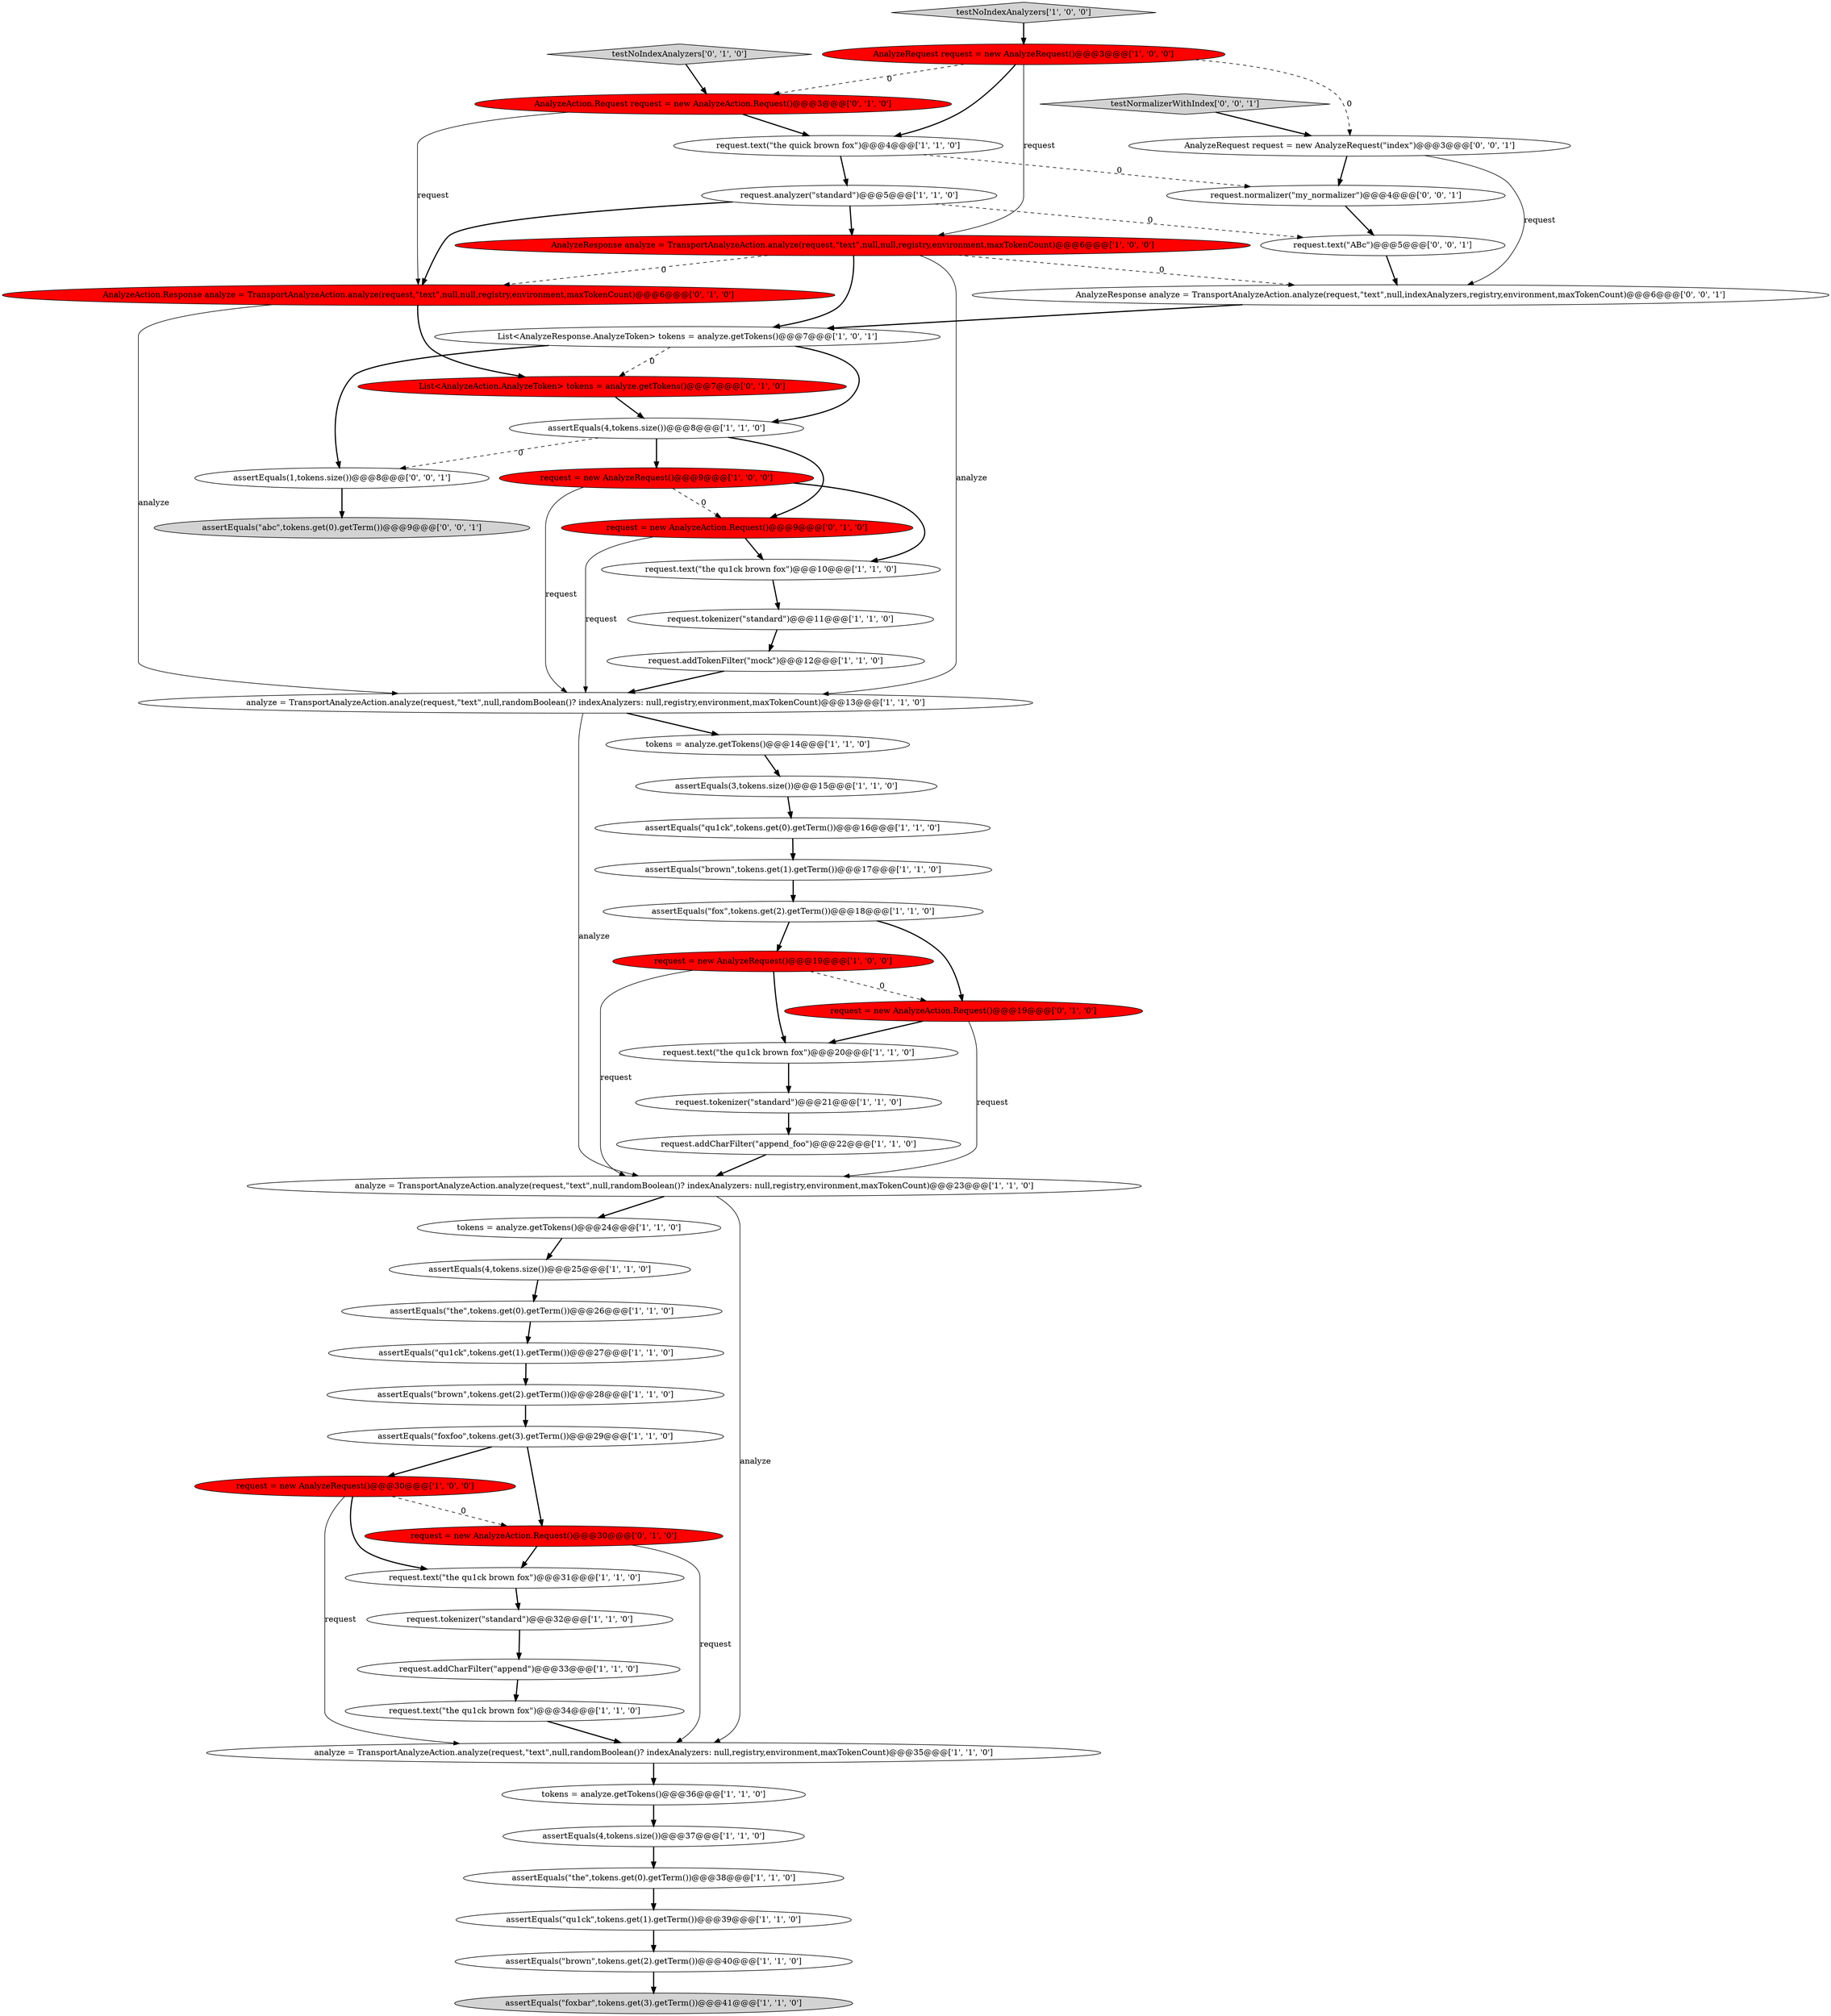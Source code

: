 digraph {
45 [style = filled, label = "request = new AnalyzeAction.Request()@@@19@@@['0', '1', '0']", fillcolor = red, shape = ellipse image = "AAA1AAABBB2BBB"];
53 [style = filled, label = "assertEquals(1,tokens.size())@@@8@@@['0', '0', '1']", fillcolor = white, shape = ellipse image = "AAA0AAABBB3BBB"];
21 [style = filled, label = "request.text(\"the quick brown fox\")@@@4@@@['1', '1', '0']", fillcolor = white, shape = ellipse image = "AAA0AAABBB1BBB"];
42 [style = filled, label = "List<AnalyzeAction.AnalyzeToken> tokens = analyze.getTokens()@@@7@@@['0', '1', '0']", fillcolor = red, shape = ellipse image = "AAA1AAABBB2BBB"];
22 [style = filled, label = "request.addCharFilter(\"append\")@@@33@@@['1', '1', '0']", fillcolor = white, shape = ellipse image = "AAA0AAABBB1BBB"];
38 [style = filled, label = "assertEquals(\"the\",tokens.get(0).getTerm())@@@26@@@['1', '1', '0']", fillcolor = white, shape = ellipse image = "AAA0AAABBB1BBB"];
41 [style = filled, label = "testNoIndexAnalyzers['0', '1', '0']", fillcolor = lightgray, shape = diamond image = "AAA0AAABBB2BBB"];
49 [style = filled, label = "testNormalizerWithIndex['0', '0', '1']", fillcolor = lightgray, shape = diamond image = "AAA0AAABBB3BBB"];
51 [style = filled, label = "request.normalizer(\"my_normalizer\")@@@4@@@['0', '0', '1']", fillcolor = white, shape = ellipse image = "AAA0AAABBB3BBB"];
29 [style = filled, label = "tokens = analyze.getTokens()@@@24@@@['1', '1', '0']", fillcolor = white, shape = ellipse image = "AAA0AAABBB1BBB"];
43 [style = filled, label = "AnalyzeAction.Response analyze = TransportAnalyzeAction.analyze(request,\"text\",null,null,registry,environment,maxTokenCount)@@@6@@@['0', '1', '0']", fillcolor = red, shape = ellipse image = "AAA1AAABBB2BBB"];
36 [style = filled, label = "assertEquals(\"brown\",tokens.get(1).getTerm())@@@17@@@['1', '1', '0']", fillcolor = white, shape = ellipse image = "AAA0AAABBB1BBB"];
46 [style = filled, label = "request = new AnalyzeAction.Request()@@@9@@@['0', '1', '0']", fillcolor = red, shape = ellipse image = "AAA1AAABBB2BBB"];
2 [style = filled, label = "request = new AnalyzeRequest()@@@30@@@['1', '0', '0']", fillcolor = red, shape = ellipse image = "AAA1AAABBB1BBB"];
47 [style = filled, label = "AnalyzeRequest request = new AnalyzeRequest(\"index\")@@@3@@@['0', '0', '1']", fillcolor = white, shape = ellipse image = "AAA0AAABBB3BBB"];
48 [style = filled, label = "assertEquals(\"abc\",tokens.get(0).getTerm())@@@9@@@['0', '0', '1']", fillcolor = lightgray, shape = ellipse image = "AAA0AAABBB3BBB"];
39 [style = filled, label = "assertEquals(\"brown\",tokens.get(2).getTerm())@@@28@@@['1', '1', '0']", fillcolor = white, shape = ellipse image = "AAA0AAABBB1BBB"];
8 [style = filled, label = "analyze = TransportAnalyzeAction.analyze(request,\"text\",null,randomBoolean()? indexAnalyzers: null,registry,environment,maxTokenCount)@@@13@@@['1', '1', '0']", fillcolor = white, shape = ellipse image = "AAA0AAABBB1BBB"];
20 [style = filled, label = "AnalyzeResponse analyze = TransportAnalyzeAction.analyze(request,\"text\",null,null,registry,environment,maxTokenCount)@@@6@@@['1', '0', '0']", fillcolor = red, shape = ellipse image = "AAA1AAABBB1BBB"];
25 [style = filled, label = "request.text(\"the qu1ck brown fox\")@@@10@@@['1', '1', '0']", fillcolor = white, shape = ellipse image = "AAA0AAABBB1BBB"];
13 [style = filled, label = "request.tokenizer(\"standard\")@@@32@@@['1', '1', '0']", fillcolor = white, shape = ellipse image = "AAA0AAABBB1BBB"];
35 [style = filled, label = "request = new AnalyzeRequest()@@@9@@@['1', '0', '0']", fillcolor = red, shape = ellipse image = "AAA1AAABBB1BBB"];
18 [style = filled, label = "analyze = TransportAnalyzeAction.analyze(request,\"text\",null,randomBoolean()? indexAnalyzers: null,registry,environment,maxTokenCount)@@@23@@@['1', '1', '0']", fillcolor = white, shape = ellipse image = "AAA0AAABBB1BBB"];
5 [style = filled, label = "request.text(\"the qu1ck brown fox\")@@@31@@@['1', '1', '0']", fillcolor = white, shape = ellipse image = "AAA0AAABBB1BBB"];
28 [style = filled, label = "request = new AnalyzeRequest()@@@19@@@['1', '0', '0']", fillcolor = red, shape = ellipse image = "AAA1AAABBB1BBB"];
40 [style = filled, label = "request = new AnalyzeAction.Request()@@@30@@@['0', '1', '0']", fillcolor = red, shape = ellipse image = "AAA1AAABBB2BBB"];
52 [style = filled, label = "AnalyzeResponse analyze = TransportAnalyzeAction.analyze(request,\"text\",null,indexAnalyzers,registry,environment,maxTokenCount)@@@6@@@['0', '0', '1']", fillcolor = white, shape = ellipse image = "AAA0AAABBB3BBB"];
7 [style = filled, label = "assertEquals(\"qu1ck\",tokens.get(0).getTerm())@@@16@@@['1', '1', '0']", fillcolor = white, shape = ellipse image = "AAA0AAABBB1BBB"];
0 [style = filled, label = "request.addTokenFilter(\"mock\")@@@12@@@['1', '1', '0']", fillcolor = white, shape = ellipse image = "AAA0AAABBB1BBB"];
37 [style = filled, label = "assertEquals(3,tokens.size())@@@15@@@['1', '1', '0']", fillcolor = white, shape = ellipse image = "AAA0AAABBB1BBB"];
11 [style = filled, label = "request.text(\"the qu1ck brown fox\")@@@20@@@['1', '1', '0']", fillcolor = white, shape = ellipse image = "AAA0AAABBB1BBB"];
1 [style = filled, label = "List<AnalyzeResponse.AnalyzeToken> tokens = analyze.getTokens()@@@7@@@['1', '0', '1']", fillcolor = white, shape = ellipse image = "AAA0AAABBB1BBB"];
12 [style = filled, label = "request.tokenizer(\"standard\")@@@21@@@['1', '1', '0']", fillcolor = white, shape = ellipse image = "AAA0AAABBB1BBB"];
34 [style = filled, label = "tokens = analyze.getTokens()@@@14@@@['1', '1', '0']", fillcolor = white, shape = ellipse image = "AAA0AAABBB1BBB"];
3 [style = filled, label = "AnalyzeRequest request = new AnalyzeRequest()@@@3@@@['1', '0', '0']", fillcolor = red, shape = ellipse image = "AAA1AAABBB1BBB"];
44 [style = filled, label = "AnalyzeAction.Request request = new AnalyzeAction.Request()@@@3@@@['0', '1', '0']", fillcolor = red, shape = ellipse image = "AAA1AAABBB2BBB"];
23 [style = filled, label = "assertEquals(4,tokens.size())@@@8@@@['1', '1', '0']", fillcolor = white, shape = ellipse image = "AAA0AAABBB1BBB"];
33 [style = filled, label = "assertEquals(\"the\",tokens.get(0).getTerm())@@@38@@@['1', '1', '0']", fillcolor = white, shape = ellipse image = "AAA0AAABBB1BBB"];
50 [style = filled, label = "request.text(\"ABc\")@@@5@@@['0', '0', '1']", fillcolor = white, shape = ellipse image = "AAA0AAABBB3BBB"];
15 [style = filled, label = "request.text(\"the qu1ck brown fox\")@@@34@@@['1', '1', '0']", fillcolor = white, shape = ellipse image = "AAA0AAABBB1BBB"];
17 [style = filled, label = "request.analyzer(\"standard\")@@@5@@@['1', '1', '0']", fillcolor = white, shape = ellipse image = "AAA0AAABBB1BBB"];
4 [style = filled, label = "assertEquals(\"qu1ck\",tokens.get(1).getTerm())@@@27@@@['1', '1', '0']", fillcolor = white, shape = ellipse image = "AAA0AAABBB1BBB"];
26 [style = filled, label = "assertEquals(\"foxbar\",tokens.get(3).getTerm())@@@41@@@['1', '1', '0']", fillcolor = lightgray, shape = ellipse image = "AAA0AAABBB1BBB"];
6 [style = filled, label = "assertEquals(\"qu1ck\",tokens.get(1).getTerm())@@@39@@@['1', '1', '0']", fillcolor = white, shape = ellipse image = "AAA0AAABBB1BBB"];
24 [style = filled, label = "assertEquals(\"brown\",tokens.get(2).getTerm())@@@40@@@['1', '1', '0']", fillcolor = white, shape = ellipse image = "AAA0AAABBB1BBB"];
10 [style = filled, label = "assertEquals(\"fox\",tokens.get(2).getTerm())@@@18@@@['1', '1', '0']", fillcolor = white, shape = ellipse image = "AAA0AAABBB1BBB"];
19 [style = filled, label = "analyze = TransportAnalyzeAction.analyze(request,\"text\",null,randomBoolean()? indexAnalyzers: null,registry,environment,maxTokenCount)@@@35@@@['1', '1', '0']", fillcolor = white, shape = ellipse image = "AAA0AAABBB1BBB"];
27 [style = filled, label = "assertEquals(4,tokens.size())@@@37@@@['1', '1', '0']", fillcolor = white, shape = ellipse image = "AAA0AAABBB1BBB"];
9 [style = filled, label = "testNoIndexAnalyzers['1', '0', '0']", fillcolor = lightgray, shape = diamond image = "AAA0AAABBB1BBB"];
30 [style = filled, label = "assertEquals(4,tokens.size())@@@25@@@['1', '1', '0']", fillcolor = white, shape = ellipse image = "AAA0AAABBB1BBB"];
16 [style = filled, label = "request.tokenizer(\"standard\")@@@11@@@['1', '1', '0']", fillcolor = white, shape = ellipse image = "AAA0AAABBB1BBB"];
32 [style = filled, label = "request.addCharFilter(\"append_foo\")@@@22@@@['1', '1', '0']", fillcolor = white, shape = ellipse image = "AAA0AAABBB1BBB"];
31 [style = filled, label = "assertEquals(\"foxfoo\",tokens.get(3).getTerm())@@@29@@@['1', '1', '0']", fillcolor = white, shape = ellipse image = "AAA0AAABBB1BBB"];
14 [style = filled, label = "tokens = analyze.getTokens()@@@36@@@['1', '1', '0']", fillcolor = white, shape = ellipse image = "AAA0AAABBB1BBB"];
52->1 [style = bold, label=""];
20->8 [style = solid, label="analyze"];
8->34 [style = bold, label=""];
42->23 [style = bold, label=""];
30->38 [style = bold, label=""];
1->42 [style = dashed, label="0"];
16->0 [style = bold, label=""];
28->18 [style = solid, label="request"];
44->21 [style = bold, label=""];
22->15 [style = bold, label=""];
10->28 [style = bold, label=""];
40->19 [style = solid, label="request"];
46->25 [style = bold, label=""];
47->52 [style = solid, label="request"];
20->52 [style = dashed, label="0"];
29->30 [style = bold, label=""];
17->50 [style = dashed, label="0"];
28->45 [style = dashed, label="0"];
4->39 [style = bold, label=""];
33->6 [style = bold, label=""];
28->11 [style = bold, label=""];
43->42 [style = bold, label=""];
12->32 [style = bold, label=""];
38->4 [style = bold, label=""];
23->46 [style = bold, label=""];
2->19 [style = solid, label="request"];
44->43 [style = solid, label="request"];
3->44 [style = dashed, label="0"];
31->2 [style = bold, label=""];
11->12 [style = bold, label=""];
6->24 [style = bold, label=""];
20->1 [style = bold, label=""];
18->19 [style = solid, label="analyze"];
15->19 [style = bold, label=""];
25->16 [style = bold, label=""];
50->52 [style = bold, label=""];
45->18 [style = solid, label="request"];
37->7 [style = bold, label=""];
1->23 [style = bold, label=""];
3->20 [style = solid, label="request"];
45->11 [style = bold, label=""];
49->47 [style = bold, label=""];
35->25 [style = bold, label=""];
23->35 [style = bold, label=""];
43->8 [style = solid, label="analyze"];
17->43 [style = bold, label=""];
24->26 [style = bold, label=""];
35->46 [style = dashed, label="0"];
18->29 [style = bold, label=""];
19->14 [style = bold, label=""];
51->50 [style = bold, label=""];
23->53 [style = dashed, label="0"];
34->37 [style = bold, label=""];
40->5 [style = bold, label=""];
39->31 [style = bold, label=""];
35->8 [style = solid, label="request"];
5->13 [style = bold, label=""];
10->45 [style = bold, label=""];
47->51 [style = bold, label=""];
0->8 [style = bold, label=""];
46->8 [style = solid, label="request"];
8->18 [style = solid, label="analyze"];
31->40 [style = bold, label=""];
9->3 [style = bold, label=""];
21->51 [style = dashed, label="0"];
3->21 [style = bold, label=""];
17->20 [style = bold, label=""];
13->22 [style = bold, label=""];
14->27 [style = bold, label=""];
32->18 [style = bold, label=""];
27->33 [style = bold, label=""];
2->40 [style = dashed, label="0"];
20->43 [style = dashed, label="0"];
41->44 [style = bold, label=""];
21->17 [style = bold, label=""];
1->53 [style = bold, label=""];
7->36 [style = bold, label=""];
53->48 [style = bold, label=""];
2->5 [style = bold, label=""];
36->10 [style = bold, label=""];
3->47 [style = dashed, label="0"];
}
